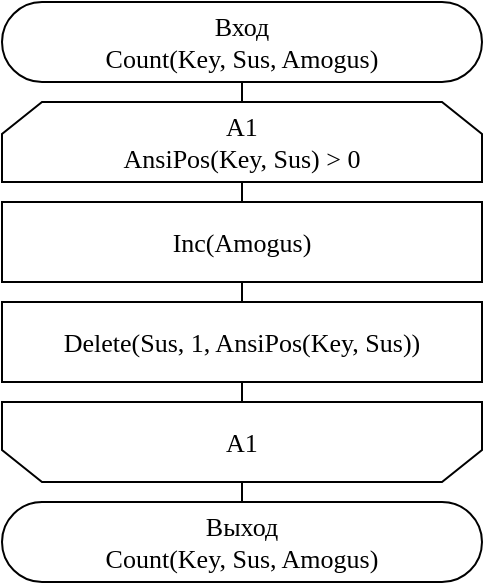 <mxfile version="17.4.2" type="device" pages="3"><diagram id="NQAYFVgMvPwzXHV2O4HW" name="Страница 1"><mxGraphModel dx="593" dy="377" grid="1" gridSize="10" guides="1" tooltips="1" connect="1" arrows="1" fold="1" page="1" pageScale="1" pageWidth="827" pageHeight="1169" math="0" shadow="0"><root><mxCell id="0"/><mxCell id="1" parent="0"/><mxCell id="z2bHcX4gKnphbCJxQ0eV-22" value="" style="endArrow=none;html=1;rounded=0;fontSize=13;exitX=0.5;exitY=0;exitDx=0;exitDy=0;entryX=0.5;entryY=1;entryDx=0;entryDy=0;" edge="1" parent="1" source="z2bHcX4gKnphbCJxQ0eV-21" target="z2bHcX4gKnphbCJxQ0eV-1"><mxGeometry width="50" height="50" relative="1" as="geometry"><mxPoint x="439.71" y="130" as="sourcePoint"/><mxPoint x="439.71" y="90" as="targetPoint"/></mxGeometry></mxCell><mxCell id="z2bHcX4gKnphbCJxQ0eV-1" value="Вход&lt;br style=&quot;font-size: 13px&quot;&gt;Count(Key, Sus, Amogus)" style="rounded=1;whiteSpace=wrap;html=1;arcSize=50;fontFamily=Times New Roman;fontSize=13;" vertex="1" parent="1"><mxGeometry x="320" y="50" width="240" height="40" as="geometry"/></mxCell><mxCell id="z2bHcX4gKnphbCJxQ0eV-3" value="Inc(Amogus)" style="rounded=0;whiteSpace=wrap;html=1;fontSize=13;fontFamily=Times New Roman;" vertex="1" parent="1"><mxGeometry x="320" y="150" width="240" height="40" as="geometry"/></mxCell><mxCell id="z2bHcX4gKnphbCJxQ0eV-18" value="A1&lt;br&gt;AnsiPos(Key, Sus) &amp;gt; 0" style="shape=loopLimit;whiteSpace=wrap;html=1;rounded=0;strokeWidth=1;fontFamily=Times New Roman;fontSize=13;" vertex="1" parent="1"><mxGeometry x="320" y="100" width="240" height="40" as="geometry"/></mxCell><mxCell id="z2bHcX4gKnphbCJxQ0eV-19" value="Delete(Sus, 1, AnsiPos(Key, Sus))" style="rounded=0;whiteSpace=wrap;html=1;fontSize=13;fontFamily=Times New Roman;" vertex="1" parent="1"><mxGeometry x="320" y="200" width="240" height="40" as="geometry"/></mxCell><mxCell id="z2bHcX4gKnphbCJxQ0eV-20" value="A1" style="shape=loopLimit;whiteSpace=wrap;html=1;rounded=0;strokeWidth=1;direction=west;fontFamily=Times New Roman;fontSize=13;" vertex="1" parent="1"><mxGeometry x="320" y="250" width="240" height="40" as="geometry"/></mxCell><mxCell id="z2bHcX4gKnphbCJxQ0eV-21" value="Выход&lt;br style=&quot;font-size: 13px&quot;&gt;Count(Key, Sus, Amogus)" style="rounded=1;whiteSpace=wrap;html=1;arcSize=50;fontFamily=Times New Roman;fontSize=13;" vertex="1" parent="1"><mxGeometry x="320" y="300" width="240" height="40" as="geometry"/></mxCell></root></mxGraphModel></diagram><diagram id="SAmOhNsS3TuEbJTXbXmC" name="Страница 2"><mxGraphModel dx="1221" dy="776" grid="1" gridSize="10" guides="1" tooltips="1" connect="1" arrows="1" fold="1" page="1" pageScale="1" pageWidth="827" pageHeight="1169" math="0" shadow="0"><root><mxCell id="0"/><mxCell id="1" parent="0"/><mxCell id="NcNzNC1t7ODj7KX_d2kZ-18" value="" style="endArrow=openThin;html=1;fontFamily=Courier New;fontSize=13;endFill=0;exitX=0.5;exitY=1;exitDx=0;exitDy=0;rounded=0;edgeStyle=orthogonalEdgeStyle;" edge="1" parent="1" source="NcNzNC1t7ODj7KX_d2kZ-14"><mxGeometry width="50" height="50" relative="1" as="geometry"><mxPoint x="640" y="460" as="sourcePoint"/><mxPoint x="440" y="410" as="targetPoint"/><Array as="points"><mxPoint x="690" y="410"/><mxPoint x="440" y="410"/></Array></mxGeometry></mxCell><mxCell id="NcNzNC1t7ODj7KX_d2kZ-1" value="" style="endArrow=none;html=1;rounded=0;fontSize=13;entryX=0.5;entryY=1;entryDx=0;entryDy=0;" edge="1" parent="1" target="NcNzNC1t7ODj7KX_d2kZ-2"><mxGeometry width="50" height="50" relative="1" as="geometry"><mxPoint x="440" y="650" as="sourcePoint"/><mxPoint x="439.71" y="90" as="targetPoint"/></mxGeometry></mxCell><mxCell id="NcNzNC1t7ODj7KX_d2kZ-2" value="Вход&lt;br style=&quot;font-size: 13px&quot;&gt;Shift(Key, Sus, K, Res)" style="rounded=1;whiteSpace=wrap;html=1;arcSize=50;fontFamily=Times New Roman;fontSize=13;" vertex="1" parent="1"><mxGeometry x="320" y="50" width="240" height="40" as="geometry"/></mxCell><mxCell id="NcNzNC1t7ODj7KX_d2kZ-3" value="Res:= Sus" style="rounded=0;whiteSpace=wrap;html=1;fontSize=13;fontFamily=Times New Roman;" vertex="1" parent="1"><mxGeometry x="320" y="100" width="240" height="40" as="geometry"/></mxCell><mxCell id="NcNzNC1t7ODj7KX_d2kZ-8" value="L:= AnsiPos(Key, Res) - K" style="rounded=0;whiteSpace=wrap;html=1;fontSize=13;fontFamily=Times New Roman;" vertex="1" parent="1"><mxGeometry x="320" y="150" width="240" height="40" as="geometry"/></mxCell><mxCell id="NcNzNC1t7ODj7KX_d2kZ-9" value="L &amp;gt;= 0" style="rhombus;whiteSpace=wrap;html=1;rounded=0;strokeWidth=1;fontFamily=Times New Roman;fontSize=13;" vertex="1" parent="1"><mxGeometry x="320" y="200" width="240" height="40" as="geometry"/></mxCell><mxCell id="NcNzNC1t7ODj7KX_d2kZ-11" value="W:= Copy(Res, 1, L)" style="rounded=0;whiteSpace=wrap;html=1;fontSize=13;fontFamily=Times New Roman;" vertex="1" parent="1"><mxGeometry x="320" y="260" width="240" height="40" as="geometry"/></mxCell><mxCell id="NcNzNC1t7ODj7KX_d2kZ-12" value="Delete(Res, 1, L)" style="rounded=0;whiteSpace=wrap;html=1;fontSize=13;fontFamily=Times New Roman;" vertex="1" parent="1"><mxGeometry x="320" y="310" width="240" height="40" as="geometry"/></mxCell><mxCell id="NcNzNC1t7ODj7KX_d2kZ-13" value="Res:= Res + W" style="rounded=0;whiteSpace=wrap;html=1;fontSize=13;fontFamily=Times New Roman;" vertex="1" parent="1"><mxGeometry x="320" y="360" width="240" height="40" as="geometry"/></mxCell><mxCell id="NcNzNC1t7ODj7KX_d2kZ-14" value="W:= Copy(Res, Length(Res) + L + 1, Length(Res))" style="rounded=0;whiteSpace=wrap;html=1;fontSize=13;fontFamily=Times New Roman;" vertex="1" parent="1"><mxGeometry x="570" y="260" width="240" height="40" as="geometry"/></mxCell><mxCell id="NcNzNC1t7ODj7KX_d2kZ-15" value="Delete(Res, Length(Res) + L + 1, Length(Res))" style="rounded=0;whiteSpace=wrap;html=1;fontSize=13;fontFamily=Times New Roman;" vertex="1" parent="1"><mxGeometry x="570" y="310" width="240" height="40" as="geometry"/></mxCell><mxCell id="NcNzNC1t7ODj7KX_d2kZ-16" value="Res:= W + Res" style="rounded=0;whiteSpace=wrap;html=1;fontSize=13;fontFamily=Times New Roman;" vertex="1" parent="1"><mxGeometry x="570" y="360" width="240" height="40" as="geometry"/></mxCell><mxCell id="NcNzNC1t7ODj7KX_d2kZ-17" value="" style="endArrow=openThin;html=1;fontFamily=Courier New;fontSize=13;endFill=0;exitX=1;exitY=0.5;exitDx=0;exitDy=0;rounded=0;edgeStyle=orthogonalEdgeStyle;entryX=0.5;entryY=0;entryDx=0;entryDy=0;" edge="1" parent="1" target="NcNzNC1t7ODj7KX_d2kZ-14"><mxGeometry width="50" height="50" relative="1" as="geometry"><mxPoint x="560" y="219.8" as="sourcePoint"/><mxPoint x="680" y="219.8" as="targetPoint"/><Array as="points"/></mxGeometry></mxCell><mxCell id="NcNzNC1t7ODj7KX_d2kZ-19" value="L:= AnsiPos(Key, Sus) + Length(Key)" style="rounded=0;whiteSpace=wrap;html=1;fontSize=13;fontFamily=Times New Roman;" vertex="1" parent="1"><mxGeometry x="320" y="420" width="240" height="40" as="geometry"/></mxCell><mxCell id="NcNzNC1t7ODj7KX_d2kZ-20" value="W:= Copy(Sus, 1, L)" style="rounded=0;whiteSpace=wrap;html=1;fontSize=13;fontFamily=Times New Roman;" vertex="1" parent="1"><mxGeometry x="320" y="470" width="240" height="40" as="geometry"/></mxCell><mxCell id="NcNzNC1t7ODj7KX_d2kZ-21" value="Delete(Sus, 1, L)" style="rounded=0;whiteSpace=wrap;html=1;fontSize=13;fontFamily=Times New Roman;" vertex="1" parent="1"><mxGeometry x="320" y="520" width="240" height="40" as="geometry"/></mxCell><mxCell id="NcNzNC1t7ODj7KX_d2kZ-22" value="Sus:= Sus + W" style="rounded=0;whiteSpace=wrap;html=1;fontSize=13;fontFamily=Times New Roman;" vertex="1" parent="1"><mxGeometry x="320" y="570" width="240" height="40" as="geometry"/></mxCell><mxCell id="NcNzNC1t7ODj7KX_d2kZ-23" value="Выход&lt;br style=&quot;font-size: 13px&quot;&gt;Shift(Key, Sus, K, Res)" style="rounded=1;whiteSpace=wrap;html=1;arcSize=50;fontFamily=Times New Roman;fontSize=13;" vertex="1" parent="1"><mxGeometry x="320" y="620" width="240" height="40" as="geometry"/></mxCell><mxCell id="NcNzNC1t7ODj7KX_d2kZ-24" value="Нет" style="text;html=1;strokeColor=none;fillColor=none;align=center;verticalAlign=middle;whiteSpace=wrap;rounded=0;fontSize=13;fontFamily=Times New Roman;" vertex="1" parent="1"><mxGeometry x="560" y="200" width="40" height="20" as="geometry"/></mxCell><mxCell id="NcNzNC1t7ODj7KX_d2kZ-25" value="Да" style="text;html=1;strokeColor=none;fillColor=none;align=center;verticalAlign=middle;whiteSpace=wrap;rounded=0;fontSize=13;fontFamily=Times New Roman;" vertex="1" parent="1"><mxGeometry x="440" y="240" width="40" height="20" as="geometry"/></mxCell></root></mxGraphModel></diagram><diagram id="Z9Rb8CdX_5FLJcu2uJUv" name="Страница 3"><mxGraphModel dx="716" dy="455" grid="1" gridSize="10" guides="1" tooltips="1" connect="1" arrows="1" fold="1" page="1" pageScale="1" pageWidth="827" pageHeight="1169" math="0" shadow="0"><root><mxCell id="0"/><mxCell id="1" parent="0"/><mxCell id="OgI7e2tIsVG88FDMnOzs-2" value="" style="endArrow=none;html=1;rounded=0;fontSize=13;entryX=0.5;entryY=1;entryDx=0;entryDy=0;exitX=0.5;exitY=0;exitDx=0;exitDy=0;" edge="1" parent="1" target="OgI7e2tIsVG88FDMnOzs-3" source="OgI7e2tIsVG88FDMnOzs-18"><mxGeometry width="50" height="50" relative="1" as="geometry"><mxPoint x="360" y="640" as="sourcePoint"/><mxPoint x="359.71" y="80" as="targetPoint"/></mxGeometry></mxCell><mxCell id="OgI7e2tIsVG88FDMnOzs-3" value="Вход" style="rounded=1;whiteSpace=wrap;html=1;arcSize=50;fontFamily=Times New Roman;fontSize=13;" vertex="1" parent="1"><mxGeometry x="240" y="40" width="240" height="40" as="geometry"/></mxCell><mxCell id="OgI7e2tIsVG88FDMnOzs-17" value="Amogus:= 0" style="rounded=0;whiteSpace=wrap;html=1;fontSize=13;fontFamily=Times New Roman;" vertex="1" parent="1"><mxGeometry x="240" y="290" width="240" height="40" as="geometry"/></mxCell><mxCell id="OgI7e2tIsVG88FDMnOzs-18" value="Выход" style="rounded=1;whiteSpace=wrap;html=1;arcSize=50;fontFamily=Times New Roman;fontSize=13;" vertex="1" parent="1"><mxGeometry x="240" y="870" width="240" height="40" as="geometry"/></mxCell><mxCell id="OgI7e2tIsVG88FDMnOzs-21" value="Чтение Keys[L],&amp;nbsp;Data[N] из файла" style="shape=parallelogram;perimeter=parallelogramPerimeter;whiteSpace=wrap;html=1;fixedSize=1;fontFamily=Times New Roman;fontSize=13;" vertex="1" parent="1"><mxGeometry x="230" y="90" width="260" height="40" as="geometry"/></mxCell><mxCell id="OgI7e2tIsVG88FDMnOzs-22" value="Ввод K" style="shape=parallelogram;perimeter=parallelogramPerimeter;whiteSpace=wrap;html=1;fixedSize=1;fontFamily=Times New Roman;fontSize=13;" vertex="1" parent="1"><mxGeometry x="230" y="140" width="260" height="40" as="geometry"/></mxCell><mxCell id="OgI7e2tIsVG88FDMnOzs-23" value="A1&lt;br style=&quot;font-size: 13px;&quot;&gt;I:=1; I&amp;lt;=N" style="shape=loopLimit;whiteSpace=wrap;html=1;rounded=0;strokeWidth=1;fontFamily=Times New Roman;fontSize=13;" vertex="1" parent="1"><mxGeometry x="240" y="190" width="240" height="40" as="geometry"/></mxCell><mxCell id="OgI7e2tIsVG88FDMnOzs-24" value="A2&lt;br style=&quot;font-size: 13px&quot;&gt;J:=1; J&amp;lt;=L" style="shape=loopLimit;whiteSpace=wrap;html=1;rounded=0;strokeWidth=1;fontFamily=Times New Roman;fontSize=13;" vertex="1" parent="1"><mxGeometry x="240" y="240" width="240" height="40" as="geometry"/></mxCell><mxCell id="OgI7e2tIsVG88FDMnOzs-25" value="Count(Keys[J], Data[I], Amogus)" style="rounded=0;whiteSpace=wrap;html=1;fontSize=13;fontFamily=Times New Roman;" vertex="1" parent="1"><mxGeometry x="240" y="340" width="240" height="40" as="geometry"/></mxCell><mxCell id="OgI7e2tIsVG88FDMnOzs-27" value="Amogus &amp;gt; 0" style="rhombus;whiteSpace=wrap;html=1;rounded=0;strokeWidth=1;fontFamily=Times New Roman;fontSize=13;" vertex="1" parent="1"><mxGeometry x="240" y="390" width="240" height="40" as="geometry"/></mxCell><mxCell id="OgI7e2tIsVG88FDMnOzs-29" value="A3&lt;br style=&quot;font-size: 13px&quot;&gt;M:=1; M&amp;lt;=Amogus" style="shape=loopLimit;whiteSpace=wrap;html=1;rounded=0;strokeWidth=1;fontFamily=Times New Roman;fontSize=13;" vertex="1" parent="1"><mxGeometry x="240" y="450" width="240" height="40" as="geometry"/></mxCell><mxCell id="OgI7e2tIsVG88FDMnOzs-30" value="Length(Data[I]) &amp;gt;= K" style="rhombus;whiteSpace=wrap;html=1;rounded=0;strokeWidth=1;fontFamily=Times New Roman;fontSize=13;" vertex="1" parent="1"><mxGeometry x="240" y="500" width="240" height="40" as="geometry"/></mxCell><mxCell id="OgI7e2tIsVG88FDMnOzs-36" value="" style="group;fontFamily=Times New Roman;fontSize=13;" vertex="1" connectable="0" parent="1"><mxGeometry x="240" y="560" width="240" height="40" as="geometry"/></mxCell><mxCell id="OgI7e2tIsVG88FDMnOzs-37" value="Shift(Keys[J], Data[I], K, Res)" style="rounded=0;whiteSpace=wrap;html=1;fontSize=12;fontFamily=Times New Roman;" vertex="1" parent="OgI7e2tIsVG88FDMnOzs-36"><mxGeometry width="240" height="40.0" as="geometry"/></mxCell><mxCell id="OgI7e2tIsVG88FDMnOzs-38" value="" style="endArrow=none;html=1;rounded=0;edgeStyle=orthogonalEdgeStyle;fontFamily=Times New Roman;fontSize=13;" edge="1" parent="OgI7e2tIsVG88FDMnOzs-36"><mxGeometry width="50" height="50" relative="1" as="geometry"><mxPoint x="13.333" y="40.0" as="sourcePoint"/><mxPoint x="13.333" as="targetPoint"/></mxGeometry></mxCell><mxCell id="OgI7e2tIsVG88FDMnOzs-39" value="" style="endArrow=none;html=1;rounded=0;edgeStyle=orthogonalEdgeStyle;fontFamily=Times New Roman;fontSize=13;" edge="1" parent="OgI7e2tIsVG88FDMnOzs-36"><mxGeometry width="50" height="50" relative="1" as="geometry"><mxPoint x="226.667" y="40" as="sourcePoint"/><mxPoint x="226.667" y="5.684e-14" as="targetPoint"/></mxGeometry></mxCell><mxCell id="OgI7e2tIsVG88FDMnOzs-40" value="WriteLn(F, Res)" style="shape=parallelogram;perimeter=parallelogramPerimeter;whiteSpace=wrap;html=1;fixedSize=1;fontFamily=Times New Roman;fontSize=13;" vertex="1" parent="1"><mxGeometry x="230" y="610" width="260" height="40" as="geometry"/></mxCell><mxCell id="OgI7e2tIsVG88FDMnOzs-42" value="" style="endArrow=openThin;html=1;fontFamily=Courier New;fontSize=13;endFill=0;exitX=1;exitY=0.5;exitDx=0;exitDy=0;rounded=0;edgeStyle=orthogonalEdgeStyle;" edge="1" parent="1"><mxGeometry width="50" height="50" relative="1" as="geometry"><mxPoint x="480" y="519.76" as="sourcePoint"/><mxPoint x="360" y="660" as="targetPoint"/><Array as="points"><mxPoint x="520" y="520"/><mxPoint x="520" y="660"/></Array></mxGeometry></mxCell><mxCell id="OgI7e2tIsVG88FDMnOzs-43" value="Inc(M)&lt;br style=&quot;font-size: 13px;&quot;&gt;A3" style="shape=loopLimit;whiteSpace=wrap;html=1;rounded=0;strokeWidth=1;direction=west;fontFamily=Times New Roman;fontSize=13;" vertex="1" parent="1"><mxGeometry x="240" y="670" width="240" height="40" as="geometry"/></mxCell><mxCell id="OgI7e2tIsVG88FDMnOzs-44" value="Inc(J)&lt;br style=&quot;font-size: 13px;&quot;&gt;A2" style="shape=loopLimit;whiteSpace=wrap;html=1;rounded=0;strokeWidth=1;direction=west;fontFamily=Times New Roman;fontSize=13;" vertex="1" parent="1"><mxGeometry x="240" y="720" width="240" height="40" as="geometry"/></mxCell><mxCell id="OgI7e2tIsVG88FDMnOzs-45" value="Inc(I)&lt;br style=&quot;font-size: 13px;&quot;&gt;A1" style="shape=loopLimit;whiteSpace=wrap;html=1;rounded=0;strokeWidth=1;direction=west;fontFamily=Times New Roman;fontSize=13;" vertex="1" parent="1"><mxGeometry x="240" y="770" width="240" height="40" as="geometry"/></mxCell><mxCell id="OgI7e2tIsVG88FDMnOzs-46" value="CloseFile(F)" style="rounded=0;whiteSpace=wrap;html=1;fontSize=13;fontFamily=Times New Roman;" vertex="1" parent="1"><mxGeometry x="240" y="820" width="240" height="40" as="geometry"/></mxCell></root></mxGraphModel></diagram></mxfile>